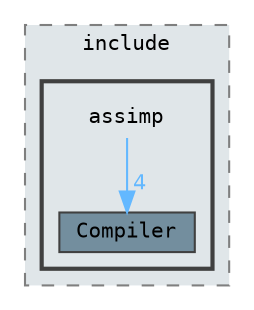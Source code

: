 digraph "C:/Users/s239074/Documents/ogl_renderer/thirdparty/assimp/out/install/x64-Debug/include/assimp"
{
 // LATEX_PDF_SIZE
  bgcolor="transparent";
  edge [fontname=Terminal,fontsize=10,labelfontname=Helvetica,labelfontsize=10];
  node [fontname=Terminal,fontsize=10,shape=box,height=0.2,width=0.4];
  compound=true
  subgraph clusterdir_681292339233575a6e995ff878c5bc2b {
    graph [ bgcolor="#e0e6e9", pencolor="grey50", label="include", fontname=Terminal,fontsize=10 style="filled,dashed", URL="dir_681292339233575a6e995ff878c5bc2b.html",tooltip=""]
  subgraph clusterdir_fcdd1d254730427ab52ce7aa927813ba {
    graph [ bgcolor="#e0e6e9", pencolor="grey25", label="", fontname=Terminal,fontsize=10 style="filled,bold", URL="dir_fcdd1d254730427ab52ce7aa927813ba.html",tooltip=""]
    dir_fcdd1d254730427ab52ce7aa927813ba [shape=plaintext, label="assimp"];
  dir_8bd6bfabe4701aa94c71a5f80f14db29 [label="Compiler", fillcolor="#738e9e", color="grey25", style="filled", URL="dir_8bd6bfabe4701aa94c71a5f80f14db29.html",tooltip=""];
  }
  }
  dir_fcdd1d254730427ab52ce7aa927813ba->dir_8bd6bfabe4701aa94c71a5f80f14db29 [headlabel="4", labeldistance=1.5 headhref="dir_000007_000013.html" color="steelblue1" fontcolor="steelblue1"];
}
